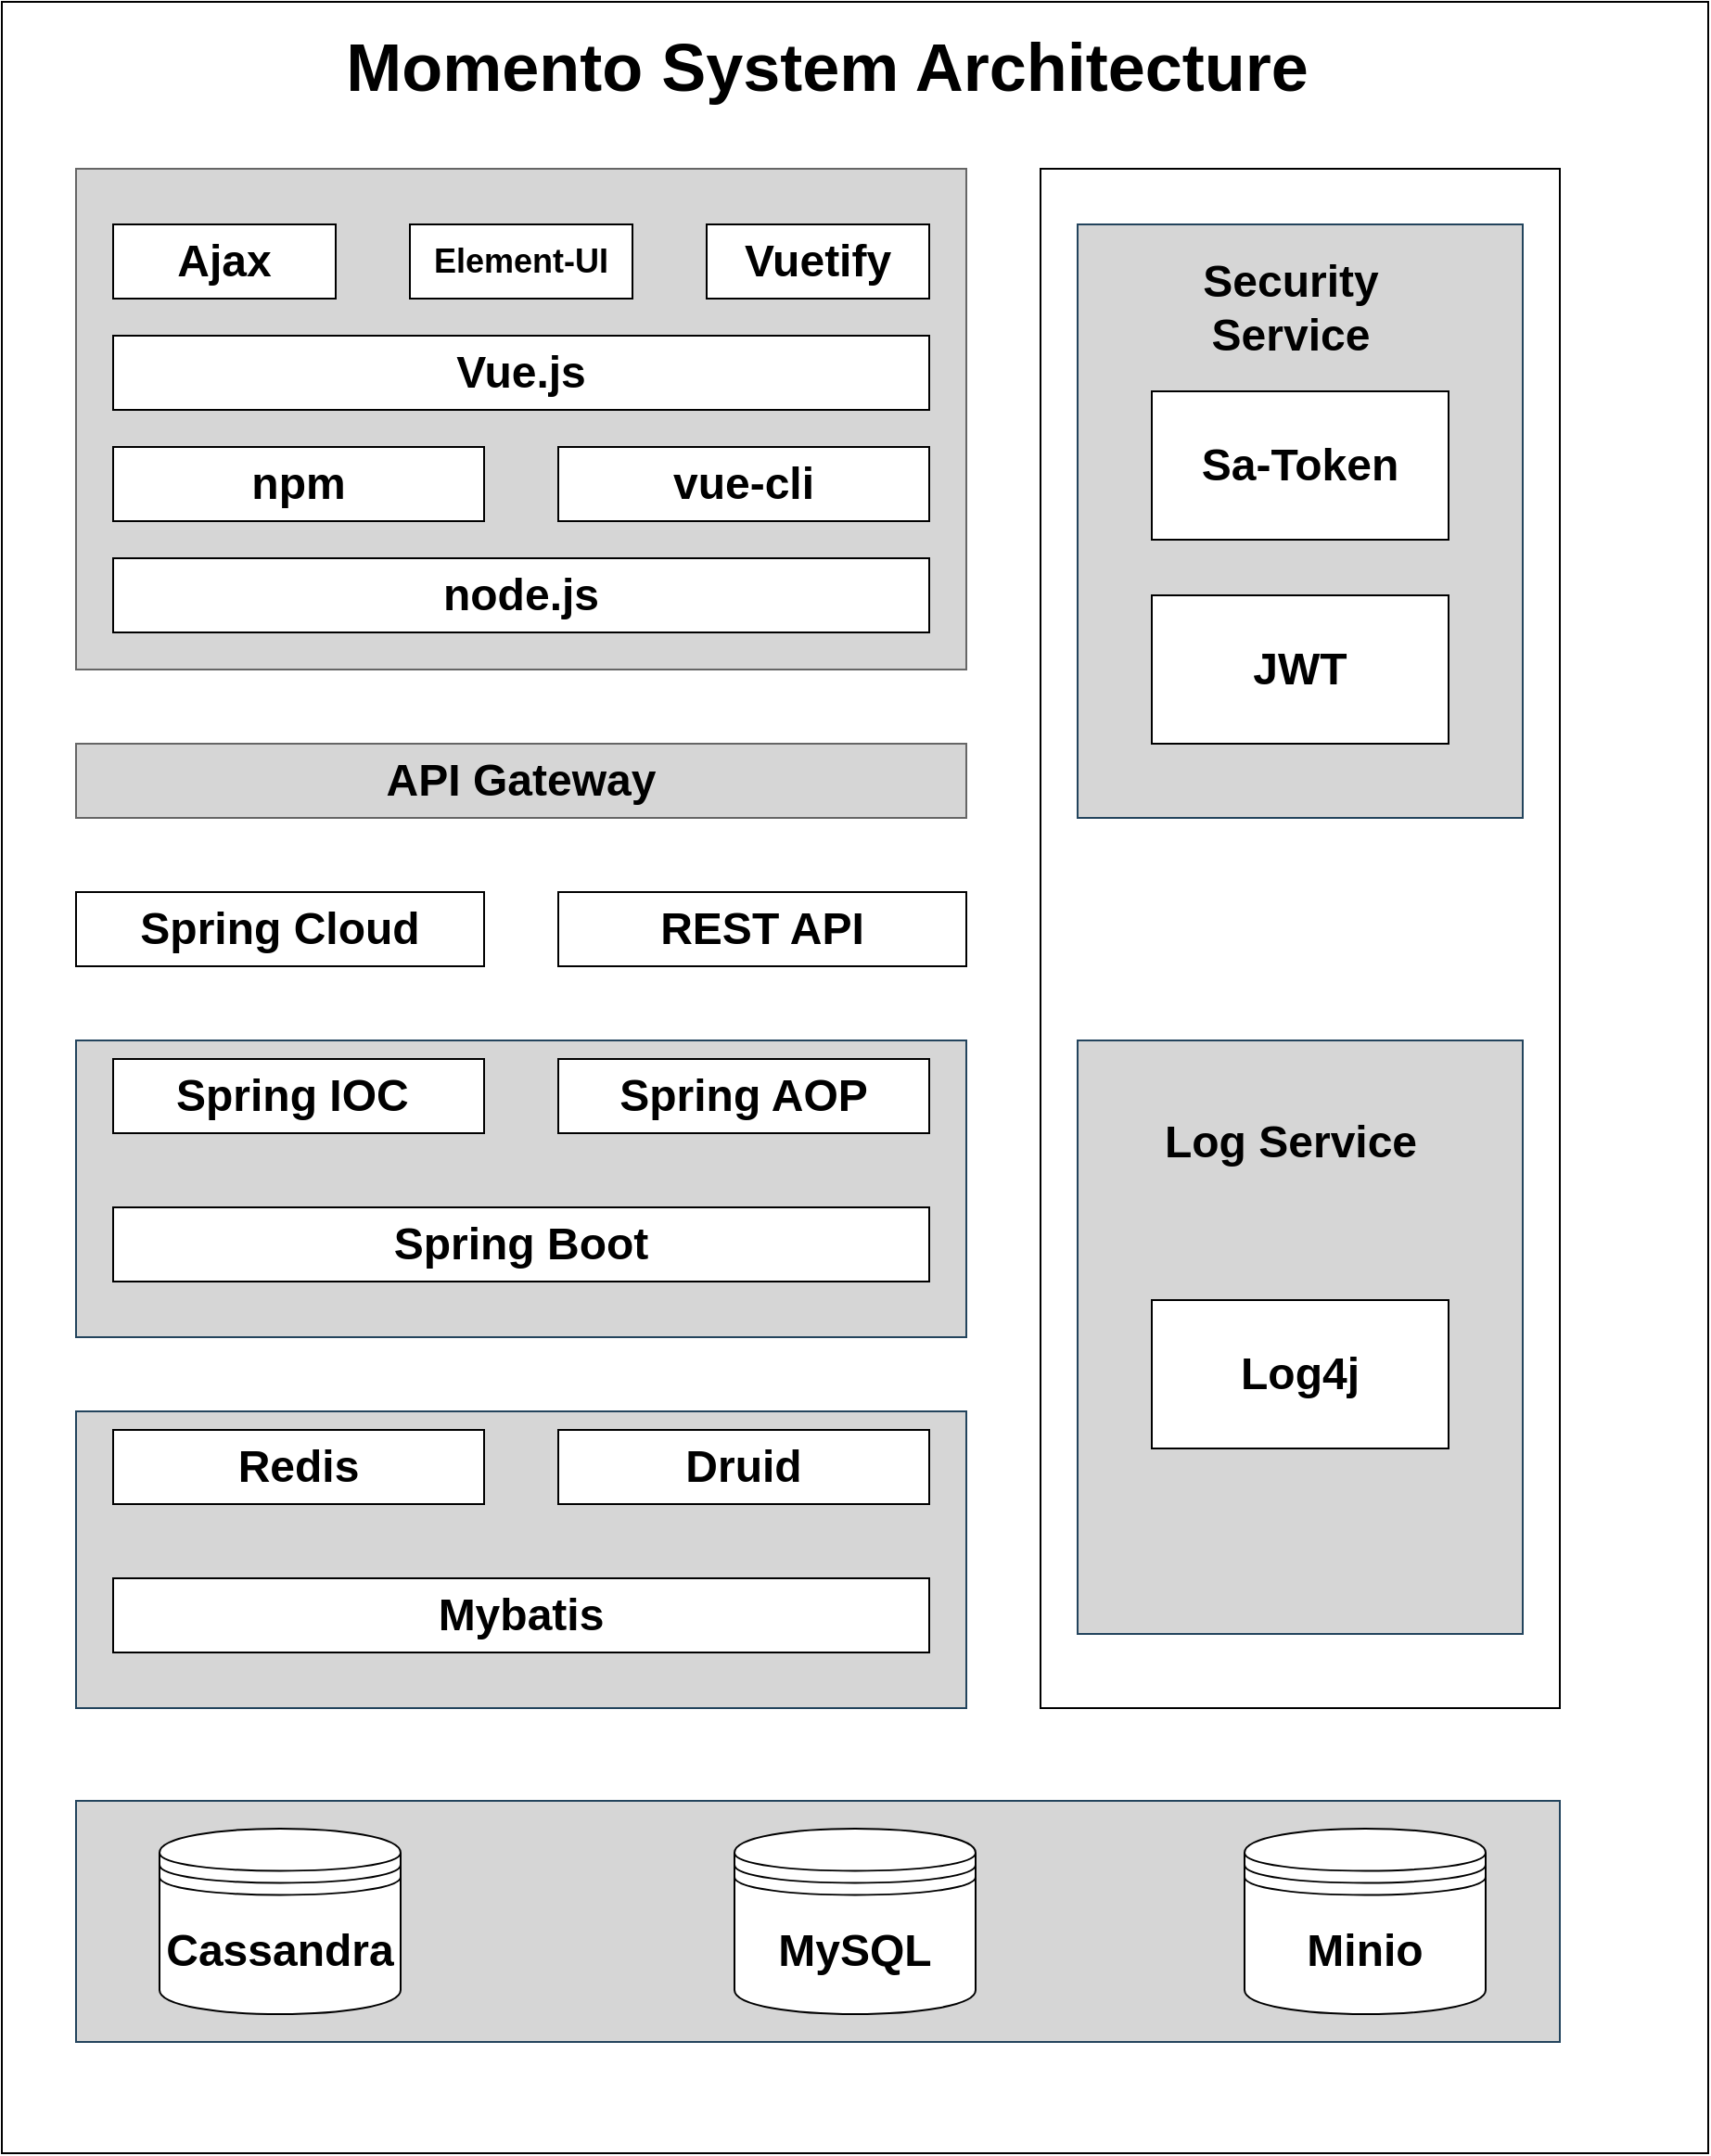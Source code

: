 <mxfile version="24.2.5" type="device">
  <diagram name="第 1 页" id="NVtOUnbIq4CJrEVXfbgo">
    <mxGraphModel dx="1706" dy="2176" grid="1" gridSize="10" guides="1" tooltips="1" connect="1" arrows="1" fold="1" page="1" pageScale="1" pageWidth="827" pageHeight="1169" math="0" shadow="0">
      <root>
        <mxCell id="0" />
        <mxCell id="1" parent="0" />
        <mxCell id="eRP3t0x8XvNY-kO6JaMO-1" value="" style="rounded=0;whiteSpace=wrap;html=1;" vertex="1" parent="1">
          <mxGeometry x="80" y="-1070" width="920" height="1160" as="geometry" />
        </mxCell>
        <mxCell id="eRP3t0x8XvNY-kO6JaMO-2" value="" style="rounded=0;whiteSpace=wrap;html=1;fillColor=#D6D6D6;strokeColor=#23445d;" vertex="1" parent="1">
          <mxGeometry x="120" y="-100" width="800" height="130" as="geometry" />
        </mxCell>
        <mxCell id="eRP3t0x8XvNY-kO6JaMO-3" value="" style="rounded=0;whiteSpace=wrap;html=1;" vertex="1" parent="1">
          <mxGeometry x="640" y="-980" width="280" height="830" as="geometry" />
        </mxCell>
        <mxCell id="eRP3t0x8XvNY-kO6JaMO-4" value="" style="rounded=0;whiteSpace=wrap;html=1;fillColor=#D6D6D6;strokeColor=#23445d;" vertex="1" parent="1">
          <mxGeometry x="120" y="-510" width="480" height="160" as="geometry" />
        </mxCell>
        <mxCell id="eRP3t0x8XvNY-kO6JaMO-5" value="" style="rounded=0;whiteSpace=wrap;html=1;movable=1;resizable=1;rotatable=1;deletable=1;editable=1;locked=0;connectable=1;fillColor=#D6D6D6;strokeColor=#666666;gradientColor=none;" vertex="1" parent="1">
          <mxGeometry x="120" y="-980" width="480" height="270" as="geometry" />
        </mxCell>
        <mxCell id="eRP3t0x8XvNY-kO6JaMO-6" value="&lt;font style=&quot;font-size: 24px;&quot;&gt;&lt;b&gt;API Gateway&lt;/b&gt;&lt;/font&gt;" style="rounded=0;whiteSpace=wrap;html=1;fillColor=#D6D6D6;strokeColor=#666666;gradientColor=none;" vertex="1" parent="1">
          <mxGeometry x="120" y="-670" width="480" height="40" as="geometry" />
        </mxCell>
        <mxCell id="eRP3t0x8XvNY-kO6JaMO-7" value="&lt;font style=&quot;font-size: 24px;&quot;&gt;&lt;b&gt;Spring Cloud&lt;/b&gt;&lt;/font&gt;" style="rounded=0;whiteSpace=wrap;html=1;" vertex="1" parent="1">
          <mxGeometry x="120" y="-590" width="220" height="40" as="geometry" />
        </mxCell>
        <mxCell id="eRP3t0x8XvNY-kO6JaMO-8" value="&lt;font style=&quot;font-size: 24px;&quot;&gt;&lt;b&gt;REST API&lt;/b&gt;&lt;/font&gt;" style="rounded=0;whiteSpace=wrap;html=1;" vertex="1" parent="1">
          <mxGeometry x="380" y="-590" width="220" height="40" as="geometry" />
        </mxCell>
        <mxCell id="eRP3t0x8XvNY-kO6JaMO-9" value="&lt;font style=&quot;font-size: 24px;&quot;&gt;&lt;b&gt;Spring IOC&amp;nbsp;&lt;/b&gt;&lt;/font&gt;" style="rounded=0;whiteSpace=wrap;html=1;" vertex="1" parent="1">
          <mxGeometry x="140" y="-500" width="200" height="40" as="geometry" />
        </mxCell>
        <mxCell id="eRP3t0x8XvNY-kO6JaMO-10" value="&lt;font style=&quot;font-size: 24px;&quot;&gt;&lt;b&gt;Spring AOP&lt;/b&gt;&lt;/font&gt;" style="rounded=0;whiteSpace=wrap;html=1;" vertex="1" parent="1">
          <mxGeometry x="380" y="-500" width="200" height="40" as="geometry" />
        </mxCell>
        <mxCell id="eRP3t0x8XvNY-kO6JaMO-11" value="&lt;font style=&quot;font-size: 24px;&quot;&gt;&lt;b&gt;Spring Boot&lt;/b&gt;&lt;/font&gt;" style="rounded=0;whiteSpace=wrap;html=1;" vertex="1" parent="1">
          <mxGeometry x="140" y="-420" width="440" height="40" as="geometry" />
        </mxCell>
        <mxCell id="eRP3t0x8XvNY-kO6JaMO-12" value="" style="rounded=0;whiteSpace=wrap;html=1;fillColor=#D6D6D6;strokeColor=#23445d;" vertex="1" parent="1">
          <mxGeometry x="120" y="-310" width="480" height="160" as="geometry" />
        </mxCell>
        <mxCell id="eRP3t0x8XvNY-kO6JaMO-13" value="&lt;b&gt;&lt;font style=&quot;font-size: 24px;&quot;&gt;Redis&lt;/font&gt;&lt;/b&gt;" style="rounded=0;whiteSpace=wrap;html=1;" vertex="1" parent="1">
          <mxGeometry x="140" y="-300" width="200" height="40" as="geometry" />
        </mxCell>
        <mxCell id="eRP3t0x8XvNY-kO6JaMO-14" value="&lt;font style=&quot;font-size: 24px;&quot;&gt;&lt;b&gt;Druid&lt;/b&gt;&lt;/font&gt;" style="rounded=0;whiteSpace=wrap;html=1;" vertex="1" parent="1">
          <mxGeometry x="380" y="-300" width="200" height="40" as="geometry" />
        </mxCell>
        <mxCell id="eRP3t0x8XvNY-kO6JaMO-15" value="&lt;b style=&quot;font-size: 24px;&quot;&gt;Mybatis&lt;/b&gt;" style="rounded=0;whiteSpace=wrap;html=1;" vertex="1" parent="1">
          <mxGeometry x="140" y="-220" width="440" height="40" as="geometry" />
        </mxCell>
        <mxCell id="eRP3t0x8XvNY-kO6JaMO-16" value="&lt;font style=&quot;font-size: 24px;&quot;&gt;&lt;b&gt;Ajax&lt;/b&gt;&lt;/font&gt;" style="rounded=0;whiteSpace=wrap;html=1;" vertex="1" parent="1">
          <mxGeometry x="140" y="-950" width="120" height="40" as="geometry" />
        </mxCell>
        <mxCell id="eRP3t0x8XvNY-kO6JaMO-17" value="&lt;font style=&quot;font-size: 18px;&quot;&gt;&lt;b style=&quot;&quot;&gt;Element-UI&lt;/b&gt;&lt;/font&gt;" style="rounded=0;whiteSpace=wrap;html=1;" vertex="1" parent="1">
          <mxGeometry x="300" y="-950" width="120" height="40" as="geometry" />
        </mxCell>
        <mxCell id="eRP3t0x8XvNY-kO6JaMO-18" value="&lt;font style=&quot;font-size: 24px;&quot;&gt;&lt;b&gt;Vuetify&lt;/b&gt;&lt;/font&gt;" style="rounded=0;whiteSpace=wrap;html=1;" vertex="1" parent="1">
          <mxGeometry x="460" y="-950" width="120" height="40" as="geometry" />
        </mxCell>
        <mxCell id="eRP3t0x8XvNY-kO6JaMO-19" value="&lt;font style=&quot;font-size: 24px;&quot;&gt;&lt;b style=&quot;&quot;&gt;Vue.js&lt;/b&gt;&lt;/font&gt;" style="rounded=0;whiteSpace=wrap;html=1;" vertex="1" parent="1">
          <mxGeometry x="140" y="-890" width="440" height="40" as="geometry" />
        </mxCell>
        <mxCell id="eRP3t0x8XvNY-kO6JaMO-20" value="&lt;font style=&quot;font-size: 24px;&quot;&gt;&lt;b&gt;npm&lt;/b&gt;&lt;/font&gt;" style="rounded=0;whiteSpace=wrap;html=1;" vertex="1" parent="1">
          <mxGeometry x="140" y="-830" width="200" height="40" as="geometry" />
        </mxCell>
        <mxCell id="eRP3t0x8XvNY-kO6JaMO-21" value="&lt;font style=&quot;font-size: 24px;&quot;&gt;&lt;b&gt;vue-cli&lt;/b&gt;&lt;/font&gt;" style="rounded=0;whiteSpace=wrap;html=1;" vertex="1" parent="1">
          <mxGeometry x="380" y="-830" width="200" height="40" as="geometry" />
        </mxCell>
        <mxCell id="eRP3t0x8XvNY-kO6JaMO-22" value="&lt;font style=&quot;font-size: 24px;&quot;&gt;&lt;b&gt;node.js&lt;/b&gt;&lt;/font&gt;" style="rounded=0;whiteSpace=wrap;html=1;" vertex="1" parent="1">
          <mxGeometry x="140" y="-770" width="440" height="40" as="geometry" />
        </mxCell>
        <mxCell id="eRP3t0x8XvNY-kO6JaMO-23" value="" style="rounded=0;whiteSpace=wrap;html=1;fillColor=#D6D6D6;strokeColor=#23445d;" vertex="1" parent="1">
          <mxGeometry x="660" y="-950" width="240" height="320" as="geometry" />
        </mxCell>
        <mxCell id="eRP3t0x8XvNY-kO6JaMO-24" value="&lt;font style=&quot;font-size: 24px;&quot;&gt;&lt;b&gt;Sa-Token&lt;/b&gt;&lt;/font&gt;" style="rounded=0;whiteSpace=wrap;html=1;" vertex="1" parent="1">
          <mxGeometry x="700" y="-860" width="160" height="80" as="geometry" />
        </mxCell>
        <mxCell id="eRP3t0x8XvNY-kO6JaMO-25" value="" style="rounded=0;whiteSpace=wrap;html=1;fillColor=#D6D6D6;strokeColor=#23445d;" vertex="1" parent="1">
          <mxGeometry x="660" y="-510" width="240" height="320" as="geometry" />
        </mxCell>
        <mxCell id="eRP3t0x8XvNY-kO6JaMO-26" value="&lt;b&gt;&lt;font style=&quot;font-size: 24px;&quot;&gt;JWT&lt;/font&gt;&lt;/b&gt;" style="rounded=0;whiteSpace=wrap;html=1;" vertex="1" parent="1">
          <mxGeometry x="700" y="-750" width="160" height="80" as="geometry" />
        </mxCell>
        <mxCell id="eRP3t0x8XvNY-kO6JaMO-27" value="&lt;font style=&quot;font-size: 24px;&quot;&gt;&lt;b&gt;Log4j&lt;/b&gt;&lt;/font&gt;" style="rounded=0;whiteSpace=wrap;html=1;" vertex="1" parent="1">
          <mxGeometry x="700" y="-370" width="160" height="80" as="geometry" />
        </mxCell>
        <mxCell id="eRP3t0x8XvNY-kO6JaMO-28" value="&lt;font style=&quot;font-size: 36px;&quot;&gt;&lt;b&gt;Momento System Architecture&lt;/b&gt;&lt;/font&gt;" style="text;html=1;align=center;verticalAlign=middle;whiteSpace=wrap;rounded=0;" vertex="1" parent="1">
          <mxGeometry x="240" y="-1050" width="570" height="30" as="geometry" />
        </mxCell>
        <mxCell id="eRP3t0x8XvNY-kO6JaMO-29" value="&lt;font style=&quot;font-size: 24px;&quot;&gt;&lt;b&gt;Security Service&lt;/b&gt;&lt;/font&gt;" style="text;html=1;align=center;verticalAlign=middle;whiteSpace=wrap;rounded=0;" vertex="1" parent="1">
          <mxGeometry x="690" y="-920" width="170" height="30" as="geometry" />
        </mxCell>
        <mxCell id="eRP3t0x8XvNY-kO6JaMO-30" value="&lt;font style=&quot;font-size: 24px;&quot;&gt;&lt;b&gt;Log Service&lt;/b&gt;&lt;/font&gt;" style="text;html=1;align=center;verticalAlign=middle;whiteSpace=wrap;rounded=0;" vertex="1" parent="1">
          <mxGeometry x="700" y="-470" width="150" height="30" as="geometry" />
        </mxCell>
        <mxCell id="eRP3t0x8XvNY-kO6JaMO-31" value="&lt;font style=&quot;font-size: 24px;&quot;&gt;&lt;b&gt;MySQL&lt;/b&gt;&lt;/font&gt;" style="shape=datastore;whiteSpace=wrap;html=1;" vertex="1" parent="1">
          <mxGeometry x="475" y="-85" width="130" height="100" as="geometry" />
        </mxCell>
        <mxCell id="eRP3t0x8XvNY-kO6JaMO-32" value="&lt;font style=&quot;font-size: 24px;&quot;&gt;&lt;b&gt;Minio&lt;/b&gt;&lt;/font&gt;" style="shape=datastore;whiteSpace=wrap;html=1;" vertex="1" parent="1">
          <mxGeometry x="750" y="-85" width="130" height="100" as="geometry" />
        </mxCell>
        <mxCell id="eRP3t0x8XvNY-kO6JaMO-33" value="&lt;font style=&quot;font-size: 24px;&quot;&gt;&lt;b&gt;Cassandra&lt;/b&gt;&lt;/font&gt;" style="shape=datastore;whiteSpace=wrap;html=1;" vertex="1" parent="1">
          <mxGeometry x="165" y="-85" width="130" height="100" as="geometry" />
        </mxCell>
      </root>
    </mxGraphModel>
  </diagram>
</mxfile>
